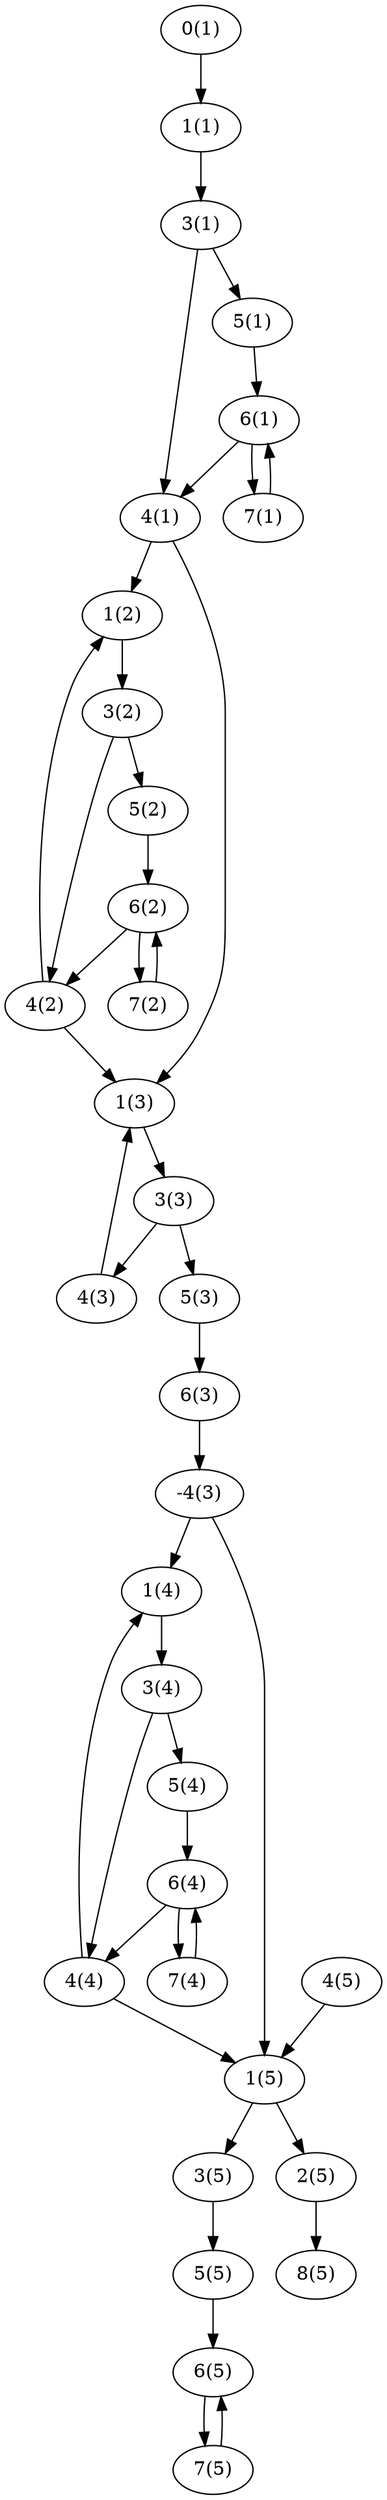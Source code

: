 digraph { /* (4,(6,4), i) */
1 [label="0(1)"];
1032 [label="1(1)"];
3094 [label="3(1)"];
5156 [label="5(1)"];
4125 [label="4(1)"];
6187 [label="6(1)"];
7218 [label="7(1)"];
4126 [label="4(2)"];
1033 [label="1(2)"];
3095 [label="3(2)"];
5157 [label="5(2)"];
6188 [label="6(2)"];
7219 [label="7(2)"];
4127 [label="4(3)"];
1034 [label="1(3)"];
3096 [label="3(3)"];
5158 [label="5(3)"];
6189 [label="6(3)"];
-4121 [label="-4(3)"];
4128 [label="4(4)"];
1035 [label="1(4)"];
3097 [label="3(4)"];
5159 [label="5(4)"];
6190 [label="6(4)"];
7221 [label="7(4)"];
4129 [label="4(5)"];
1036 [label="1(5)"];
3098 [label="3(5)"];
2067 [label="2(5)"];
5160 [label="5(5)"];
8253 [label="8(5)"];
6191 [label="6(5)"];
7222 [label="7(5)"];
 1 -> 1032;
 1032 -> 3094;
 3094 -> 5156;
 3094 -> 4125;
 5156 -> 6187;
 4125 -> 1033;
 4125 -> 1034;
 6187 -> 4125;
 6187 -> 7218;
 7218 -> 6187;
 4126 -> 1033;
 4126 -> 1034;
 1033 -> 3095;
 3095 -> 5157;
 3095 -> 4126;
 5157 -> 6188;
 6188 -> 4126;
 6188 -> 7219;
 7219 -> 6188;
 4127 -> 1034;
 1034 -> 3096;
 3096 -> 5158;
 3096 -> 4127;
 5158 -> 6189;
 6189 -> -4121;
 -4121 -> 1035;
 -4121 -> 1036;
 4128 -> 1035;
 4128 -> 1036;
 1035 -> 3097;
 3097 -> 5159;
 3097 -> 4128;
 5159 -> 6190;
 6190 -> 7221;
 6190 -> 4128;
 7221 -> 6190;
 4129 -> 1036;
 1036 -> 3098;
 1036 -> 2067;
 3098 -> 5160;
 2067 -> 8253;
 5160 -> 6191;
 6191 -> 7222;
 7222 -> 6191;
}
